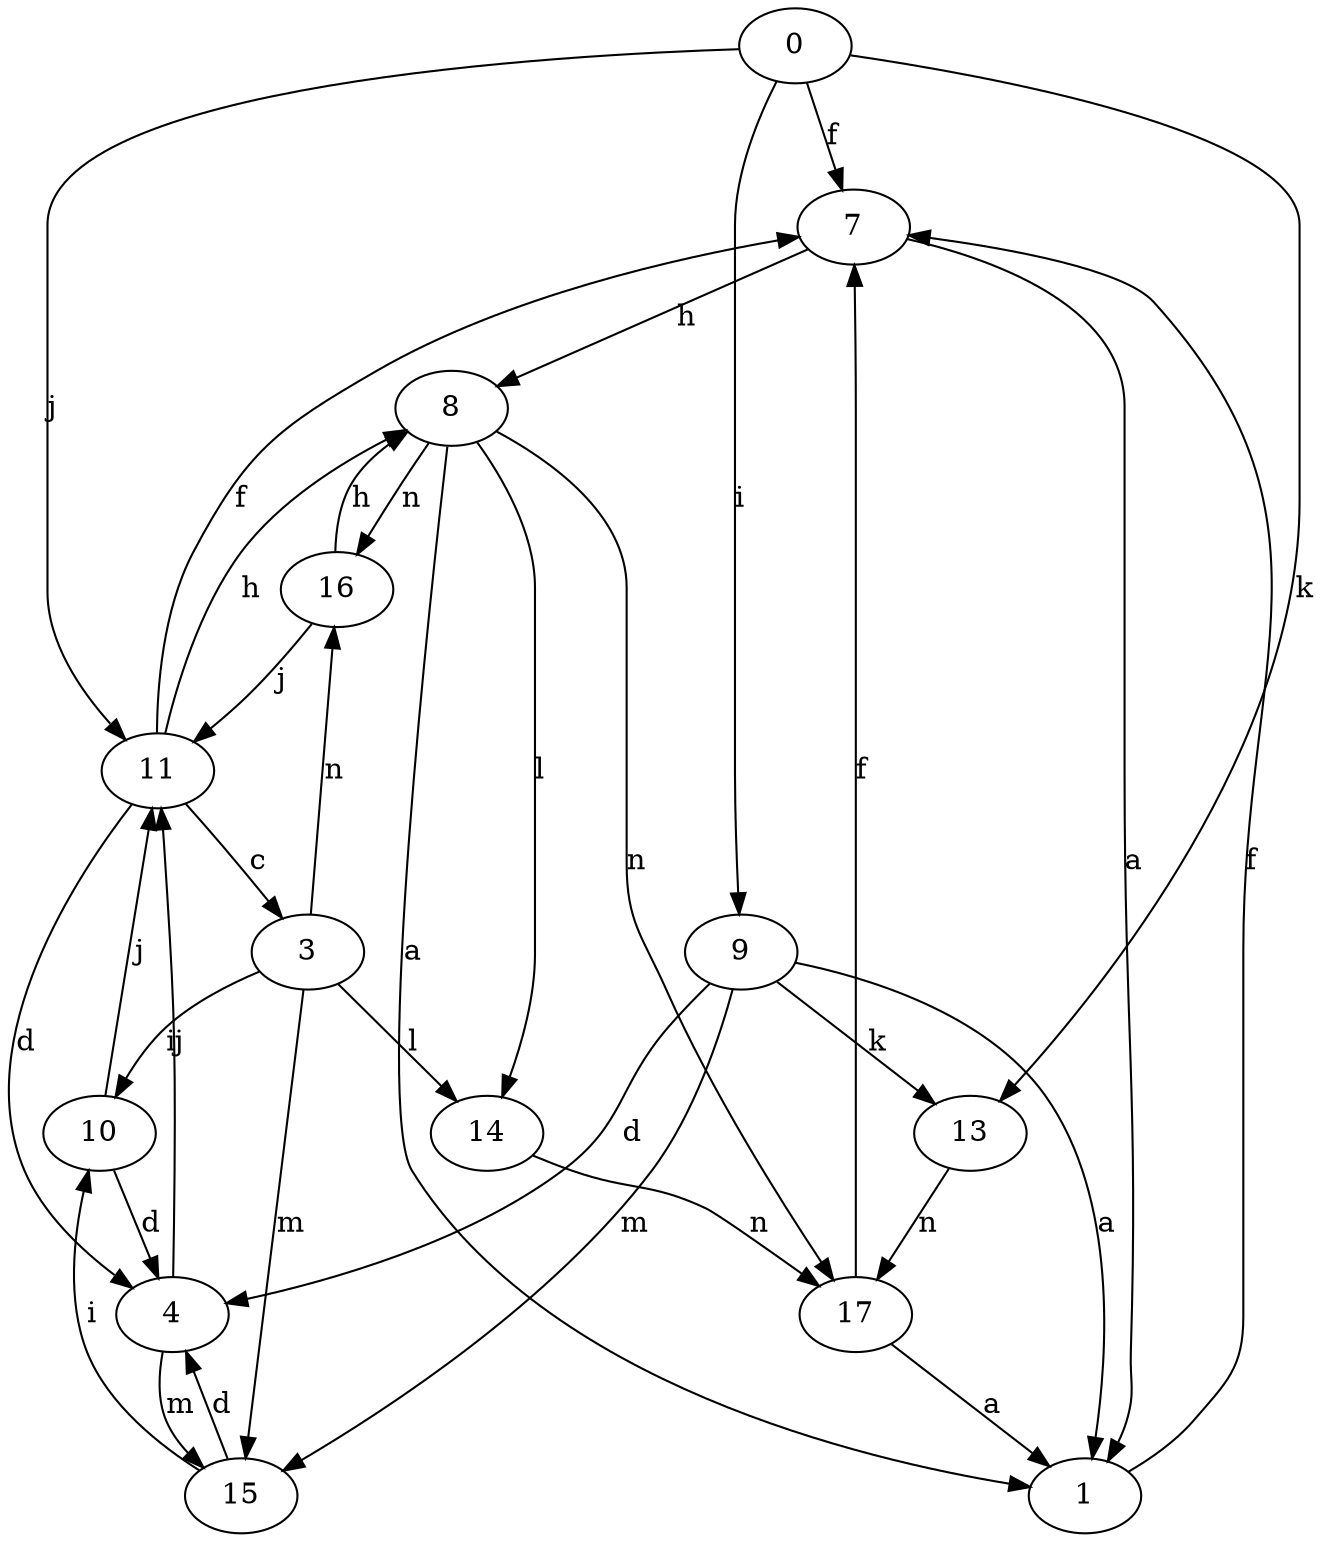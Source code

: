 strict digraph  {
0;
1;
3;
4;
7;
8;
9;
10;
11;
13;
14;
15;
16;
17;
0 -> 7  [label=f];
0 -> 9  [label=i];
0 -> 11  [label=j];
0 -> 13  [label=k];
1 -> 7  [label=f];
3 -> 10  [label=i];
3 -> 14  [label=l];
3 -> 15  [label=m];
3 -> 16  [label=n];
4 -> 11  [label=j];
4 -> 15  [label=m];
7 -> 1  [label=a];
7 -> 8  [label=h];
8 -> 1  [label=a];
8 -> 14  [label=l];
8 -> 16  [label=n];
8 -> 17  [label=n];
9 -> 1  [label=a];
9 -> 4  [label=d];
9 -> 13  [label=k];
9 -> 15  [label=m];
10 -> 4  [label=d];
10 -> 11  [label=j];
11 -> 3  [label=c];
11 -> 4  [label=d];
11 -> 7  [label=f];
11 -> 8  [label=h];
13 -> 17  [label=n];
14 -> 17  [label=n];
15 -> 4  [label=d];
15 -> 10  [label=i];
16 -> 8  [label=h];
16 -> 11  [label=j];
17 -> 1  [label=a];
17 -> 7  [label=f];
}
